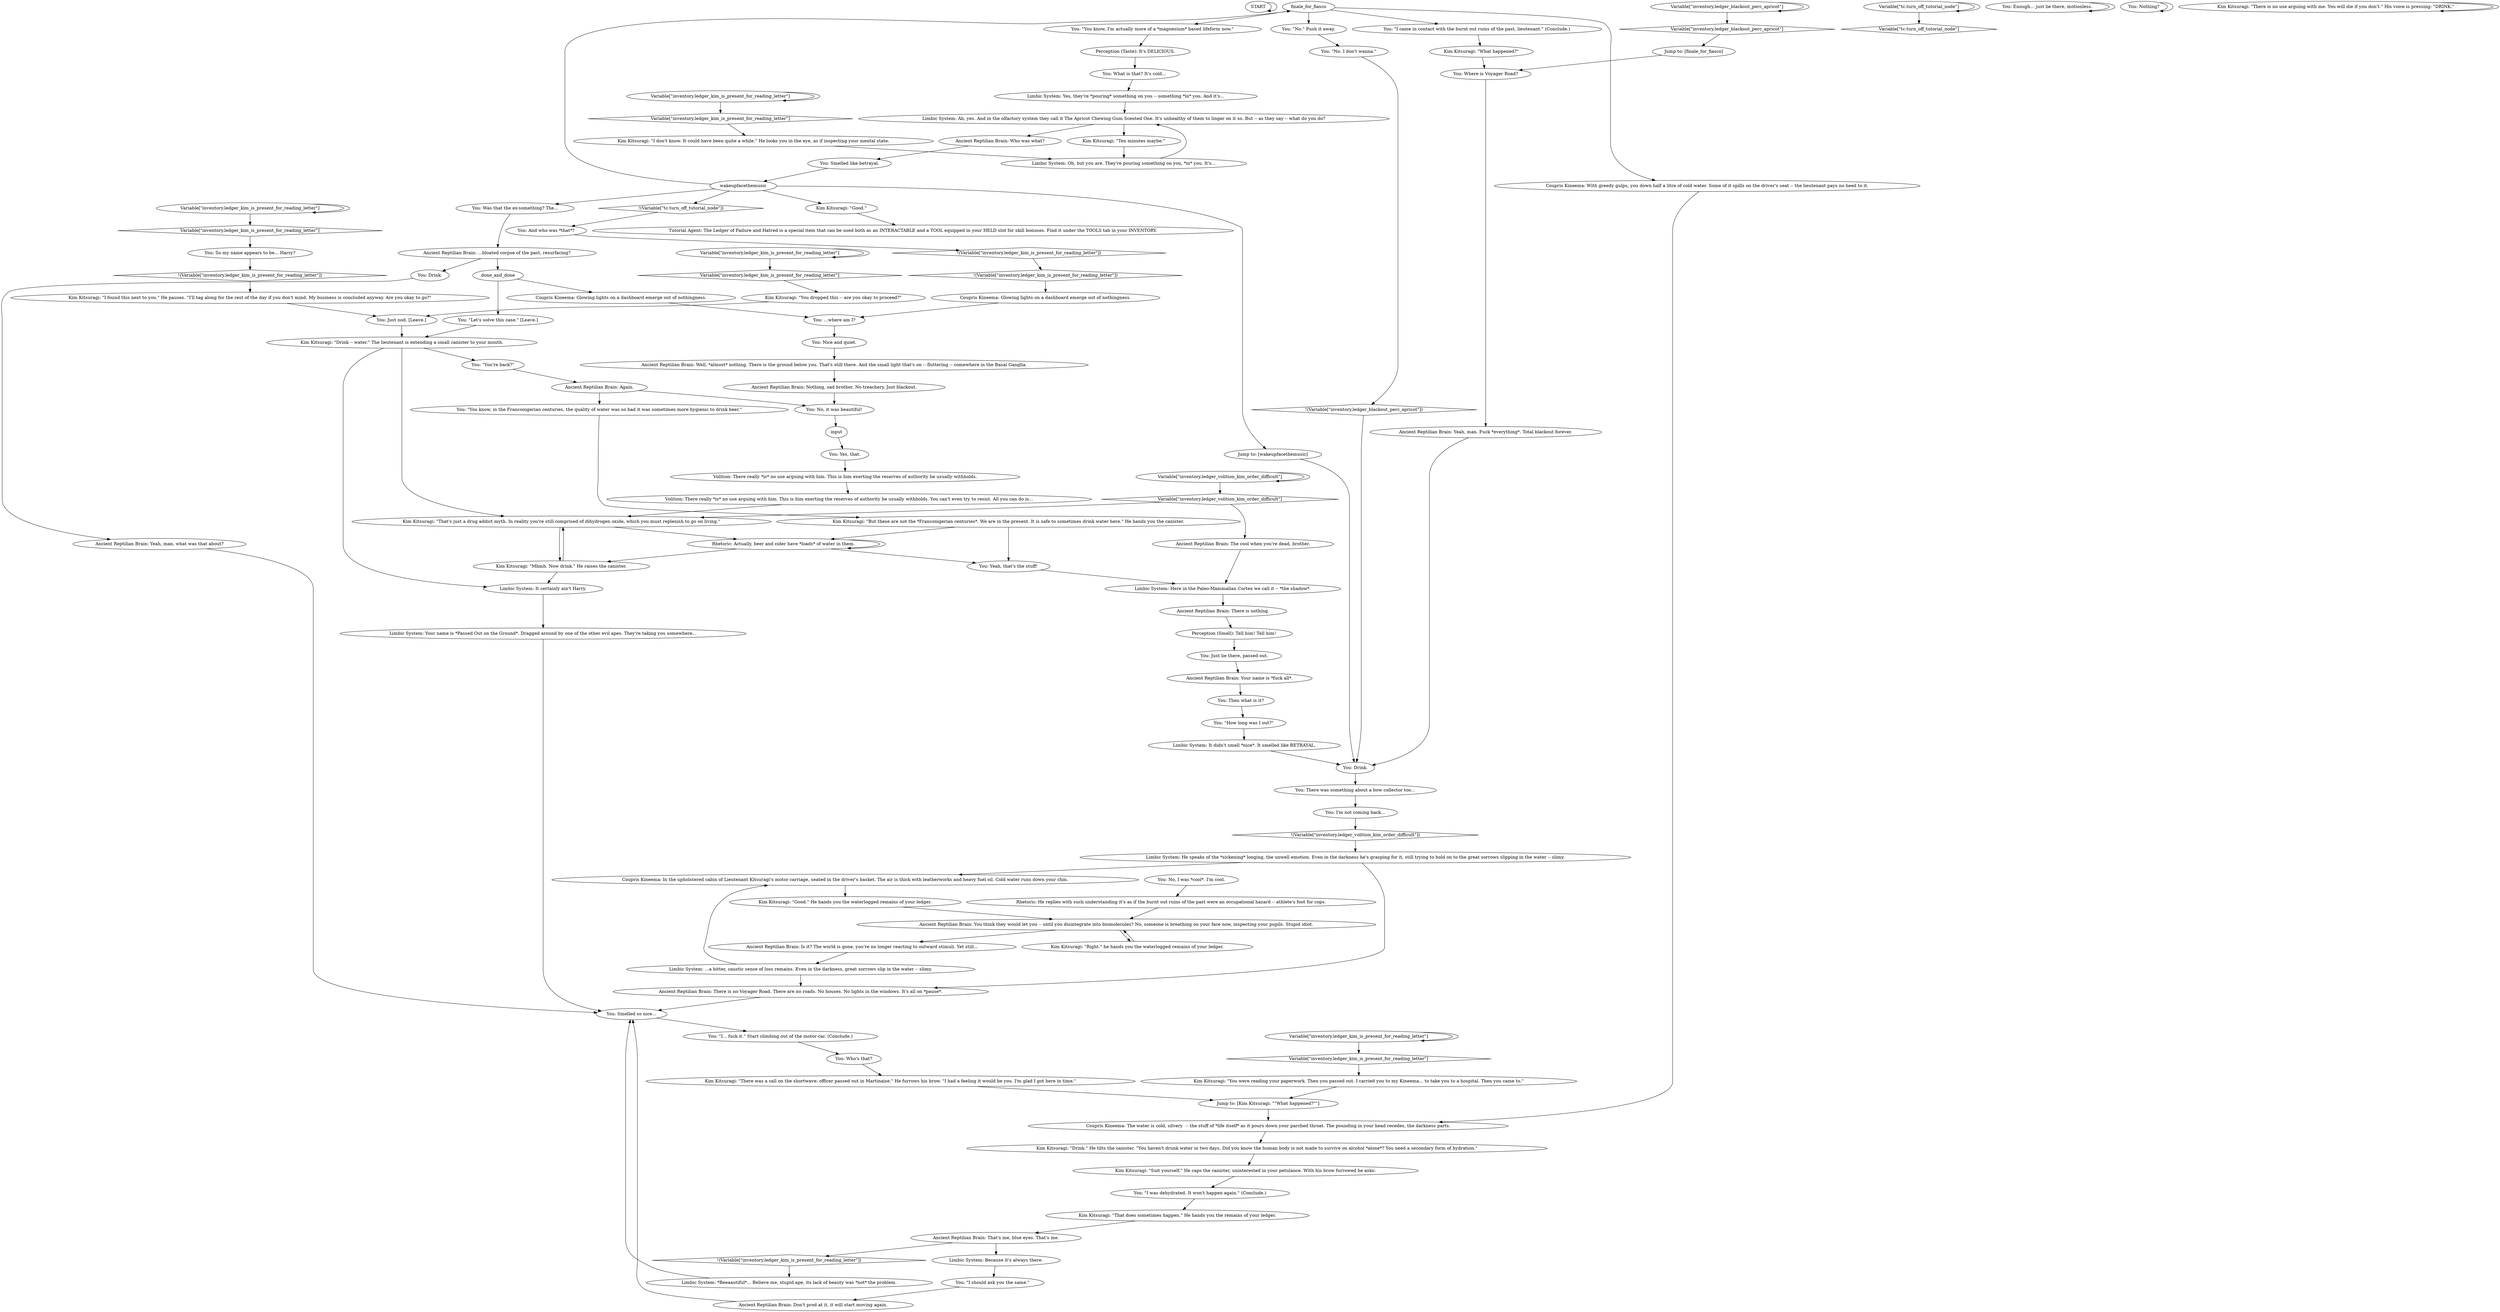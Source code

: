 # LEDGER WAKEUP
# Woke up, bro.
# ==================================================
digraph G {
	  0 [label="START"];
	  1 [label="input"];
	  2 [label="Limbic System: *Beeaautiful*... Believe me, stupid ape, its lack of beauty was *not* the problem."];
	  3 [label="Kim Kitsuragi: \"I don't know. It could have been quite a while.\" He looks you in the eye, as if inspecting your mental state."];
	  4 [label="Kim Kitsuragi: \"You dropped this -- are you okay to proceed?\""];
	  5 [label="Coupris Kineema: Glowing lights on a dashboard emerge out of nothingness."];
	  6 [label="You: Just nod. [Leave.]"];
	  7 [label="done_and_done"];
	  8 [label="You: Yes, that."];
	  9 [label="Ancient Reptilian Brain: There is nothing."];
	  10 [label="Limbic System: Because it's always there."];
	  11 [label="You: And who was *that*?"];
	  12 [label="Tutorial Agent: The Ledger of Failure and Hatred is a special item that can be used both as an INTERACTABLE and a TOOL equipped in your HELD slot for skill bonuses. Find it under the TOOLS tab in your INVENTORY."];
	  13 [label="Variable[\"tc.turn_off_tutorial_node\"]"];
	  14 [label="Variable[\"tc.turn_off_tutorial_node\"]", shape=diamond];
	  15 [label="!(Variable[\"tc.turn_off_tutorial_node\"])", shape=diamond];
	  16 [label="You: Enough... just lie there, motionless."];
	  17 [label="Ancient Reptilian Brain: You think they would let you -- until you disintegrate into biomolecules? No, someone is breathing on your face now, inspecting your pupils. Stupid idiot."];
	  18 [label="Variable[\"inventory.ledger_kim_is_present_for_reading_letter\"]"];
	  19 [label="Variable[\"inventory.ledger_kim_is_present_for_reading_letter\"]", shape=diamond];
	  20 [label="!(Variable[\"inventory.ledger_kim_is_present_for_reading_letter\"])", shape=diamond];
	  21 [label="Ancient Reptilian Brain: Your name is *fuck all*."];
	  22 [label="Ancient Reptilian Brain: Well, *almost* nothing. There is the ground below you. That's still there. And the small light that's on -- fluttering -- somewhere in the Basal Ganglia."];
	  23 [label="Ancient Reptilian Brain: Is it? The world is gone, you're no longer reacting to outward stimuli. Yet still..."];
	  24 [label="You: I'm not coming back..."];
	  25 [label="Ancient Reptilian Brain: Yeah, man, what was that about?"];
	  26 [label="Coupris Kineema: The water is cold, silvery  -- the stuff of *life itself* as it pours down your parched throat. The pounding in your head recedes, the darkness parts."];
	  27 [label="Kim Kitsuragi: \"What happened?\""];
	  28 [label="Kim Kitsuragi: \"That does sometimes happen.\" He hands you the remains of your ledger."];
	  29 [label="Kim Kitsuragi: \"Right.\" he hands you the waterlogged remains of your ledger."];
	  30 [label="You: What is that? It's cold..."];
	  31 [label="Variable[\"inventory.ledger_kim_is_present_for_reading_letter\"]"];
	  32 [label="Variable[\"inventory.ledger_kim_is_present_for_reading_letter\"]", shape=diamond];
	  33 [label="!(Variable[\"inventory.ledger_kim_is_present_for_reading_letter\"])", shape=diamond];
	  34 [label="Kim Kitsuragi: \"There was a call on the shortwave: officer passed out in Martinaise.\" He furrows his brow. \"I had a feeling it would be you. I'm glad I got here in time.\""];
	  35 [label="Ancient Reptilian Brain: That's me, blue eyes. That's me."];
	  36 [label="Rhetoric: He replies with such understanding it's as if the burnt out ruins of the past were an occupational hazard -- athlete's foot for cops."];
	  37 [label="Ancient Reptilian Brain: The cool when you're dead, brother."];
	  38 [label="You: \"No.\" Push it away."];
	  39 [label="You: \"I should ask you the same.\""];
	  40 [label="Perception (Smell): Tell him! Tell him!"];
	  41 [label="Ancient Reptilian Brain: Again."];
	  42 [label="Kim Kitsuragi: \"Mhmh. Now drink.\" He raises the canister."];
	  43 [label="You: \"You know, in the Franconigerian centuries, the quality of water was so bad it was sometimes more hygienic to drink beer.\""];
	  44 [label="You: Nothing?"];
	  45 [label="Ancient Reptilian Brain: Nothing, sad brother. No treachery. Just blackout."];
	  46 [label="You: Who's that?"];
	  47 [label="Kim Kitsuragi: \"Good.\" He hands you the waterlogged remains of your ledger."];
	  48 [label="Kim Kitsuragi: \"Drink -- water.\" The lieutenant is extending a small canister to your mouth."];
	  49 [label="Kim Kitsuragi: \"Good.\""];
	  50 [label="You: Where is Voyager Road?"];
	  51 [label="finale_for_fiasco"];
	  52 [label="You: So my name appears to be... Harry?"];
	  53 [label="Kim Kitsuragi: \"Ten minutes maybe.\""];
	  54 [label="You: Smelled like betrayal."];
	  55 [label="Limbic System: He speaks of the *sickening* longing, the unwell emotion. Even in the darkness he's grasping for it, still trying to hold on to the great sorrows slipping in the water -- slimy."];
	  56 [label="Volition: There really *is* no use arguing with him. This is him exerting the reserves of authority he usually withholds. You can't even try to resist. All you can do is..."];
	  57 [label="Variable[\"inventory.ledger_volition_kim_order_difficult\"]"];
	  58 [label="Variable[\"inventory.ledger_volition_kim_order_difficult\"]", shape=diamond];
	  59 [label="!(Variable[\"inventory.ledger_volition_kim_order_difficult\"])", shape=diamond];
	  60 [label="Limbic System: Oh, but you are. They're pouring something on you, *in* you. It's..."];
	  61 [label="Jump to: [finale_for_fiasco]"];
	  62 [label="Limbic System: Ah, yes. And in the olfactory system they call it The Apricot Chewing Gum Scented One. It's unhealthy of them to linger on it so. But -- as they say -- what do you do?"];
	  63 [label="Perception (Taste): It's DELICIOUS."];
	  64 [label="Kim Kitsuragi: \"That's just a drug addict myth. In reality you're still comprised of dihydrogen oxide, which you must replenish to go on living.\""];
	  65 [label="You: Drink."];
	  66 [label="You: No, it was beautiful!"];
	  67 [label="You: Just lie there, passed out."];
	  68 [label="Variable[\"inventory.ledger_blackout_perc_apricot\"]"];
	  69 [label="Variable[\"inventory.ledger_blackout_perc_apricot\"]", shape=diamond];
	  70 [label="!(Variable[\"inventory.ledger_blackout_perc_apricot\"])", shape=diamond];
	  71 [label="Kim Kitsuragi: \"There is no use arguing with me. You will die if you don't.\" His voice is pressing: \"DRINK.\""];
	  72 [label="Volition: There really *is* no use arguing with him. This is him exerting the reserves of authority he usually withholds."];
	  73 [label="Ancient Reptilian Brain: Don't prod at it, it will start moving again."];
	  74 [label="Variable[\"inventory.ledger_kim_is_present_for_reading_letter\"]"];
	  75 [label="Variable[\"inventory.ledger_kim_is_present_for_reading_letter\"]", shape=diamond];
	  76 [label="!(Variable[\"inventory.ledger_kim_is_present_for_reading_letter\"])", shape=diamond];
	  77 [label="Ancient Reptilian Brain: Who was what?"];
	  78 [label="You: Smelled so nice..."];
	  79 [label="Jump to: [wakeupfacethemusic]"];
	  80 [label="You: There was something about a bow collector too..."];
	  81 [label="Coupris Kineema: With greedy gulps, you down half a litre of cold water. Some of it spills on the driver's seat -- the lieutenant pays no heed to it."];
	  82 [label="You: \"I... fuck it.\" Start climbing out of the motor-car. (Conclude.)"];
	  83 [label="Limbic System: It didn't smell *nice*. It smelled like BETRAYAL."];
	  84 [label="Variable[\"inventory.ledger_kim_is_present_for_reading_letter\"]"];
	  85 [label="Variable[\"inventory.ledger_kim_is_present_for_reading_letter\"]", shape=diamond];
	  86 [label="!(Variable[\"inventory.ledger_kim_is_present_for_reading_letter\"])", shape=diamond];
	  87 [label="You: Nice and quiet."];
	  88 [label="Coupris Kineema: In the upholstered cabin of Lieutenant Kitsuragi's motor carriage, seated in the driver's basket. The air is thick with leatherworks and heavy fuel oil. Cold water runs down your chin."];
	  89 [label="You: Yeah, that's the stuff!"];
	  90 [label="You: \"You know, I'm actually more of a *magnesium* based lifeform now.\""];
	  91 [label="You: \"I was dehydrated. It won't happen again.\" (Conclude.)"];
	  92 [label="Jump to: [Kim Kitsuragi: \"\"What happened?\"\"]"];
	  93 [label="You: \"How long was I out?\""];
	  94 [label="Limbic System: Your name is *Passed Out on the Ground*. Dragged around by one of the other evil apes. They're taking you somewhere..."];
	  95 [label="You: Then what is it?"];
	  96 [label="Limbic System: It certainly ain't Harry."];
	  97 [label="You: \"No. I don't wanna.\""];
	  98 [label="Kim Kitsuragi: \"Suit yourself.\" He caps the canister, uninterested in your petulance. With his brow furrowed he asks:"];
	  99 [label="Rhetoric: Actually, beer and cider have *loads* of water in them."];
	  100 [label="You: Drink."];
	  101 [label="wakeupfacethemusic"];
	  102 [label="Ancient Reptilian Brain: Yeah, man. Fuck *everything*. Total blackout forever."];
	  103 [label="Ancient Reptilian Brain: There is no Voyager Road. There are no roads. No houses. No lights in the windows. It's all on *pause*."];
	  104 [label="You: No, I was *cool*. I'm cool."];
	  105 [label="Limbic System: Yes, they're *pouring* something on you -- something *in* you. And it's..."];
	  106 [label="Kim Kitsuragi: \"But these are not the *Franconigerian centuries*. We are in the present. It is safe to sometimes drink water here.\" He hands you the canister."];
	  107 [label="You: \"I came in contact with the burnt out ruins of the past, lieutenant.\" (Conclude.)"];
	  108 [label="Kim Kitsuragi: \"You were reading your paperwork. Then you passed out. I carried you to my Kineema... to take you to a hospital. Then you came to.\""];
	  109 [label="You: \"You're back?\""];
	  110 [label="You: Was that the ex-something? The..."];
	  111 [label="Kim Kitsuragi: \"I found this next to you.\" He pauses. \"I'll tag along for the rest of the day if you don't mind. My business is concluded anyway. Are you okay to go?\""];
	  112 [label="You: ...where am I?"];
	  113 [label="Coupris Kineema: Glowing lights on a dashboard emerge out of nothingness."];
	  114 [label="Ancient Reptilian Brain: ...bloated corpse of the past, resurfacing?"];
	  115 [label="Kim Kitsuragi: \"Drink.\" He tilts the canister. \"You haven't drunk water in two days. Did you know the human body is not made to survive on alcohol *alone*? You need a secondary form of hydration.\""];
	  116 [label="You: \"Let's solve this case.\" [Leave.]"];
	  117 [label="Limbic System: ...a bitter, caustic sense of loss remains. Even in the darkness, great sorrows slip in the water -- slimy."];
	  118 [label="Limbic System: Here in the Paleo-Mammalian Cortex we call it -- *the shadow*."];
	  0 -> 0
	  1 -> 8
	  2 -> 78
	  3 -> 60
	  4 -> 6
	  5 -> 112
	  6 -> 48
	  7 -> 116
	  7 -> 5
	  8 -> 72
	  9 -> 40
	  10 -> 39
	  11 -> 76
	  13 -> 13
	  13 -> 14
	  15 -> 11
	  16 -> 16
	  17 -> 29
	  17 -> 23
	  18 -> 18
	  18 -> 19
	  19 -> 3
	  20 -> 111
	  21 -> 95
	  22 -> 45
	  23 -> 117
	  24 -> 59
	  25 -> 78
	  26 -> 115
	  27 -> 50
	  28 -> 35
	  29 -> 17
	  30 -> 105
	  31 -> 32
	  31 -> 31
	  32 -> 4
	  33 -> 113
	  34 -> 92
	  35 -> 10
	  35 -> 86
	  36 -> 17
	  37 -> 118
	  38 -> 97
	  39 -> 73
	  40 -> 67
	  41 -> 66
	  41 -> 43
	  42 -> 64
	  42 -> 96
	  43 -> 106
	  44 -> 44
	  45 -> 66
	  46 -> 34
	  47 -> 17
	  48 -> 64
	  48 -> 96
	  48 -> 109
	  49 -> 12
	  50 -> 102
	  51 -> 81
	  51 -> 90
	  51 -> 107
	  51 -> 38
	  52 -> 20
	  53 -> 60
	  54 -> 101
	  55 -> 88
	  55 -> 103
	  56 -> 64
	  57 -> 57
	  57 -> 58
	  58 -> 64
	  58 -> 37
	  59 -> 55
	  60 -> 62
	  61 -> 50
	  62 -> 53
	  62 -> 77
	  63 -> 30
	  64 -> 42
	  64 -> 99
	  65 -> 25
	  66 -> 1
	  67 -> 21
	  68 -> 68
	  68 -> 69
	  69 -> 61
	  70 -> 100
	  71 -> 71
	  72 -> 56
	  73 -> 78
	  74 -> 74
	  74 -> 75
	  75 -> 108
	  76 -> 33
	  77 -> 54
	  78 -> 82
	  79 -> 100
	  80 -> 24
	  81 -> 26
	  82 -> 46
	  83 -> 100
	  84 -> 84
	  84 -> 85
	  85 -> 52
	  86 -> 2
	  87 -> 22
	  88 -> 47
	  89 -> 118
	  90 -> 63
	  91 -> 28
	  92 -> 26
	  93 -> 83
	  94 -> 78
	  95 -> 93
	  96 -> 94
	  97 -> 70
	  98 -> 91
	  99 -> 89
	  99 -> 42
	  99 -> 99
	  100 -> 80
	  101 -> 110
	  101 -> 15
	  101 -> 79
	  101 -> 49
	  101 -> 51
	  102 -> 100
	  103 -> 78
	  104 -> 36
	  105 -> 62
	  106 -> 89
	  106 -> 99
	  107 -> 27
	  108 -> 92
	  109 -> 41
	  110 -> 114
	  111 -> 6
	  112 -> 87
	  113 -> 112
	  114 -> 65
	  114 -> 7
	  115 -> 98
	  116 -> 48
	  117 -> 88
	  117 -> 103
	  118 -> 9
}

